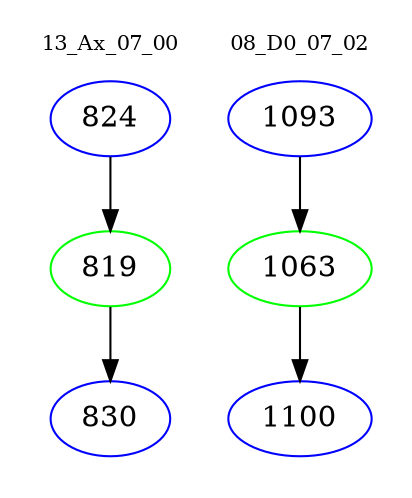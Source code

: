 digraph{
subgraph cluster_0 {
color = white
label = "13_Ax_07_00";
fontsize=10;
T0_824 [label="824", color="blue"]
T0_824 -> T0_819 [color="black"]
T0_819 [label="819", color="green"]
T0_819 -> T0_830 [color="black"]
T0_830 [label="830", color="blue"]
}
subgraph cluster_1 {
color = white
label = "08_D0_07_02";
fontsize=10;
T1_1093 [label="1093", color="blue"]
T1_1093 -> T1_1063 [color="black"]
T1_1063 [label="1063", color="green"]
T1_1063 -> T1_1100 [color="black"]
T1_1100 [label="1100", color="blue"]
}
}

